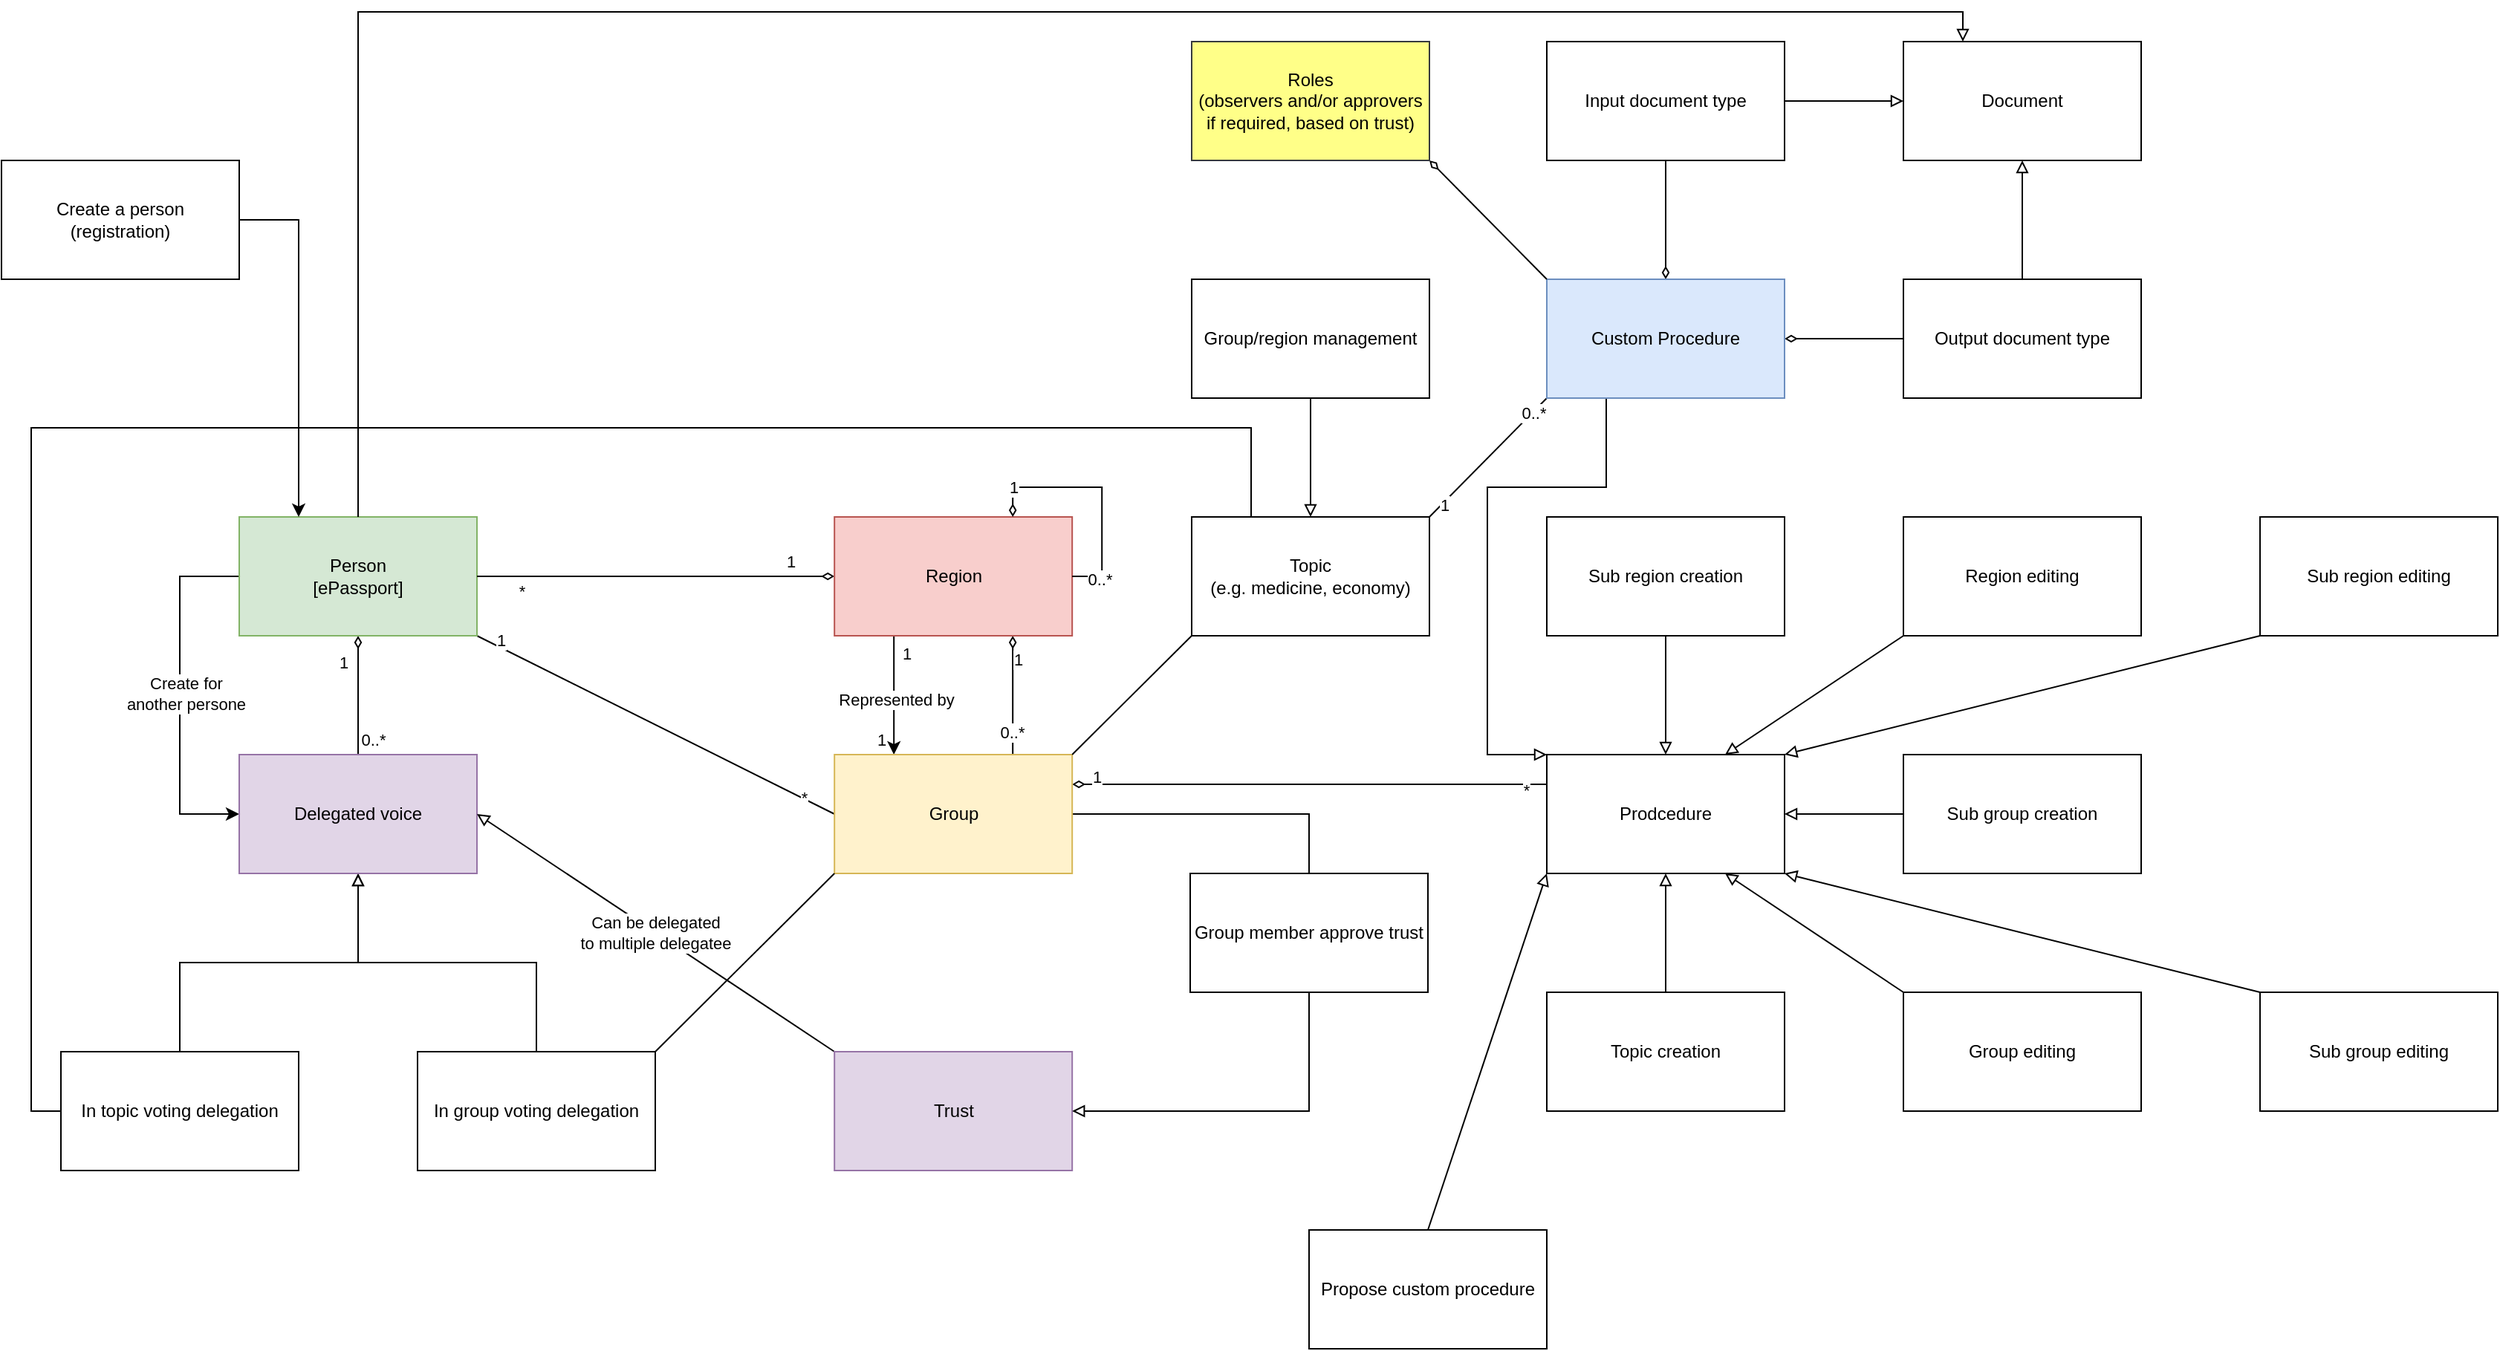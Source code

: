 <mxfile version="13.9.9" type="device" pages="5"><diagram id="BtkGT9Vx9BPCoedNz5Ai" name="Strona-1"><mxGraphModel dx="3270" dy="1426" grid="1" gridSize="10" guides="1" tooltips="1" connect="1" arrows="1" fold="1" page="1" pageScale="1" pageWidth="1169" pageHeight="827" math="0" shadow="0"><root><mxCell id="0"/><mxCell id="1" parent="0"/><mxCell id="Nh4c8UItn4OcbACD7r3X-33" value="" style="edgeStyle=orthogonalEdgeStyle;rounded=0;orthogonalLoop=1;jettySize=auto;html=1;startArrow=diamondThin;startFill=0;endArrow=none;endFill=0;exitX=0.5;exitY=1;exitDx=0;exitDy=0;entryX=0.5;entryY=0;entryDx=0;entryDy=0;" parent="1" source="Nh4c8UItn4OcbACD7r3X-28" target="Nh4c8UItn4OcbACD7r3X-29" edge="1"><mxGeometry relative="1" as="geometry"><Array as="points"><mxPoint x="-2040" y="-330"/><mxPoint x="-2040" y="-330"/></Array></mxGeometry></mxCell><mxCell id="Nh4c8UItn4OcbACD7r3X-37" value="1" style="edgeLabel;html=1;align=center;verticalAlign=middle;resizable=0;points=[];" parent="Nh4c8UItn4OcbACD7r3X-33" vertex="1" connectable="0"><mxGeometry x="0.25" y="-32" relative="1" as="geometry"><mxPoint x="22" y="-32" as="offset"/></mxGeometry></mxCell><mxCell id="Nh4c8UItn4OcbACD7r3X-38" value="0..*" style="edgeLabel;html=1;align=center;verticalAlign=middle;resizable=0;points=[];" parent="Nh4c8UItn4OcbACD7r3X-33" vertex="1" connectable="0"><mxGeometry x="0.525" y="2" relative="1" as="geometry"><mxPoint x="8" y="9" as="offset"/></mxGeometry></mxCell><mxCell id="Nh4c8UItn4OcbACD7r3X-35" style="edgeStyle=orthogonalEdgeStyle;rounded=0;orthogonalLoop=1;jettySize=auto;html=1;exitX=0;exitY=0.5;exitDx=0;exitDy=0;entryX=0;entryY=0.5;entryDx=0;entryDy=0;startArrow=none;startFill=0;" parent="1" source="Nh4c8UItn4OcbACD7r3X-28" target="Nh4c8UItn4OcbACD7r3X-29" edge="1"><mxGeometry relative="1" as="geometry"><Array as="points"><mxPoint x="-2160" y="-420"/><mxPoint x="-2160" y="-260"/></Array></mxGeometry></mxCell><mxCell id="Nh4c8UItn4OcbACD7r3X-39" value="Create for&lt;br&gt;another persone" style="edgeLabel;html=1;align=center;verticalAlign=middle;resizable=0;points=[];" parent="Nh4c8UItn4OcbACD7r3X-35" vertex="1" connectable="0"><mxGeometry x="-0.008" y="4" relative="1" as="geometry"><mxPoint as="offset"/></mxGeometry></mxCell><mxCell id="Nh4c8UItn4OcbACD7r3X-55" style="rounded=0;orthogonalLoop=1;jettySize=auto;html=1;exitX=1;exitY=1;exitDx=0;exitDy=0;entryX=0;entryY=0.5;entryDx=0;entryDy=0;startArrow=none;startFill=0;endArrow=none;endFill=0;" parent="1" source="Nh4c8UItn4OcbACD7r3X-28" target="Nh4c8UItn4OcbACD7r3X-42" edge="1"><mxGeometry relative="1" as="geometry"/></mxCell><mxCell id="Nh4c8UItn4OcbACD7r3X-56" value="1" style="edgeLabel;html=1;align=center;verticalAlign=middle;resizable=0;points=[];" parent="Nh4c8UItn4OcbACD7r3X-55" vertex="1" connectable="0"><mxGeometry x="-0.892" y="4" relative="1" as="geometry"><mxPoint x="1" as="offset"/></mxGeometry></mxCell><mxCell id="Nh4c8UItn4OcbACD7r3X-57" value="*" style="edgeLabel;html=1;align=center;verticalAlign=middle;resizable=0;points=[];" parent="Nh4c8UItn4OcbACD7r3X-55" vertex="1" connectable="0"><mxGeometry x="0.834" y="1" relative="1" as="geometry"><mxPoint x="-1" as="offset"/></mxGeometry></mxCell><mxCell id="Nh4c8UItn4OcbACD7r3X-28" value="Person&lt;br&gt;[ePassport]" style="rounded=0;whiteSpace=wrap;html=1;fillColor=#d5e8d4;strokeColor=#82b366;" parent="1" vertex="1"><mxGeometry x="-2120" y="-460" width="160" height="80" as="geometry"/></mxCell><mxCell id="Nh4c8UItn4OcbACD7r3X-47" style="edgeStyle=orthogonalEdgeStyle;rounded=0;orthogonalLoop=1;jettySize=auto;html=1;exitX=0.5;exitY=1;exitDx=0;exitDy=0;startArrow=block;startFill=0;endArrow=none;endFill=0;" parent="1" source="Nh4c8UItn4OcbACD7r3X-29" target="Nh4c8UItn4OcbACD7r3X-46" edge="1"><mxGeometry relative="1" as="geometry"/></mxCell><mxCell id="Nh4c8UItn4OcbACD7r3X-51" style="edgeStyle=orthogonalEdgeStyle;rounded=0;orthogonalLoop=1;jettySize=auto;html=1;exitX=0.5;exitY=1;exitDx=0;exitDy=0;entryX=0.5;entryY=0;entryDx=0;entryDy=0;startArrow=block;startFill=0;endArrow=none;endFill=0;" parent="1" source="Nh4c8UItn4OcbACD7r3X-29" target="Nh4c8UItn4OcbACD7r3X-50" edge="1"><mxGeometry relative="1" as="geometry"/></mxCell><mxCell id="Nh4c8UItn4OcbACD7r3X-29" value="Delegated voice" style="rounded=0;whiteSpace=wrap;html=1;fillColor=#e1d5e7;strokeColor=#9673a6;" parent="1" vertex="1"><mxGeometry x="-2120" y="-300" width="160" height="80" as="geometry"/></mxCell><mxCell id="Nh4c8UItn4OcbACD7r3X-34" style="edgeStyle=orthogonalEdgeStyle;rounded=0;orthogonalLoop=1;jettySize=auto;html=1;exitX=0;exitY=0.5;exitDx=0;exitDy=0;startArrow=diamondThin;startFill=0;endArrow=none;endFill=0;" parent="1" source="Nh4c8UItn4OcbACD7r3X-32" target="Nh4c8UItn4OcbACD7r3X-28" edge="1"><mxGeometry relative="1" as="geometry"/></mxCell><mxCell id="Nh4c8UItn4OcbACD7r3X-40" value="1" style="edgeLabel;html=1;align=center;verticalAlign=middle;resizable=0;points=[];" parent="Nh4c8UItn4OcbACD7r3X-34" vertex="1" connectable="0"><mxGeometry x="-0.75" y="-2" relative="1" as="geometry"><mxPoint y="-8" as="offset"/></mxGeometry></mxCell><mxCell id="Nh4c8UItn4OcbACD7r3X-41" value="*" style="edgeLabel;html=1;align=center;verticalAlign=middle;resizable=0;points=[];" parent="Nh4c8UItn4OcbACD7r3X-34" vertex="1" connectable="0"><mxGeometry x="0.75" y="-2" relative="1" as="geometry"><mxPoint y="12" as="offset"/></mxGeometry></mxCell><mxCell id="Nh4c8UItn4OcbACD7r3X-43" style="edgeStyle=orthogonalEdgeStyle;rounded=0;orthogonalLoop=1;jettySize=auto;html=1;exitX=0.25;exitY=1;exitDx=0;exitDy=0;entryX=0.25;entryY=0;entryDx=0;entryDy=0;startArrow=none;startFill=0;endArrow=classic;endFill=1;" parent="1" source="Nh4c8UItn4OcbACD7r3X-32" target="Nh4c8UItn4OcbACD7r3X-42" edge="1"><mxGeometry relative="1" as="geometry"><Array as="points"/></mxGeometry></mxCell><mxCell id="Nh4c8UItn4OcbACD7r3X-44" value="1" style="edgeLabel;html=1;align=center;verticalAlign=middle;resizable=0;points=[];" parent="Nh4c8UItn4OcbACD7r3X-43" vertex="1" connectable="0"><mxGeometry x="-0.7" relative="1" as="geometry"><mxPoint x="8" as="offset"/></mxGeometry></mxCell><mxCell id="Nh4c8UItn4OcbACD7r3X-45" value="1" style="edgeLabel;html=1;align=center;verticalAlign=middle;resizable=0;points=[];" parent="Nh4c8UItn4OcbACD7r3X-43" vertex="1" connectable="0"><mxGeometry x="0.75" y="-1" relative="1" as="geometry"><mxPoint x="-8" as="offset"/></mxGeometry></mxCell><mxCell id="Nh4c8UItn4OcbACD7r3X-65" value="Represented by" style="edgeLabel;html=1;align=center;verticalAlign=middle;resizable=0;points=[];" parent="Nh4c8UItn4OcbACD7r3X-43" vertex="1" connectable="0"><mxGeometry x="0.063" y="1" relative="1" as="geometry"><mxPoint as="offset"/></mxGeometry></mxCell><mxCell id="Nh4c8UItn4OcbACD7r3X-62" style="edgeStyle=orthogonalEdgeStyle;rounded=0;orthogonalLoop=1;jettySize=auto;html=1;exitX=0.75;exitY=1;exitDx=0;exitDy=0;entryX=0.75;entryY=0;entryDx=0;entryDy=0;startArrow=diamondThin;startFill=0;endArrow=none;endFill=0;" parent="1" source="Nh4c8UItn4OcbACD7r3X-32" target="Nh4c8UItn4OcbACD7r3X-42" edge="1"><mxGeometry relative="1" as="geometry"/></mxCell><mxCell id="Nh4c8UItn4OcbACD7r3X-63" value="1" style="edgeLabel;html=1;align=center;verticalAlign=middle;resizable=0;points=[];" parent="Nh4c8UItn4OcbACD7r3X-62" vertex="1" connectable="0"><mxGeometry x="-0.613" y="3" relative="1" as="geometry"><mxPoint as="offset"/></mxGeometry></mxCell><mxCell id="Nh4c8UItn4OcbACD7r3X-64" value="0..*" style="edgeLabel;html=1;align=center;verticalAlign=middle;resizable=0;points=[];" parent="Nh4c8UItn4OcbACD7r3X-62" vertex="1" connectable="0"><mxGeometry x="0.622" y="-1" relative="1" as="geometry"><mxPoint as="offset"/></mxGeometry></mxCell><mxCell id="Nh4c8UItn4OcbACD7r3X-32" value="Region" style="rounded=0;whiteSpace=wrap;html=1;fillColor=#f8cecc;strokeColor=#b85450;" parent="1" vertex="1"><mxGeometry x="-1719.41" y="-460" width="160" height="80" as="geometry"/></mxCell><mxCell id="Nh4c8UItn4OcbACD7r3X-70" style="edgeStyle=orthogonalEdgeStyle;rounded=0;orthogonalLoop=1;jettySize=auto;html=1;exitX=1;exitY=0.5;exitDx=0;exitDy=0;entryX=0.5;entryY=0;entryDx=0;entryDy=0;startArrow=none;startFill=0;endArrow=none;endFill=0;" parent="1" source="Nh4c8UItn4OcbACD7r3X-42" target="Nh4c8UItn4OcbACD7r3X-68" edge="1"><mxGeometry relative="1" as="geometry"/></mxCell><mxCell id="Nh4c8UItn4OcbACD7r3X-73" style="edgeStyle=orthogonalEdgeStyle;rounded=0;orthogonalLoop=1;jettySize=auto;html=1;exitX=1;exitY=0.25;exitDx=0;exitDy=0;entryX=0;entryY=0.25;entryDx=0;entryDy=0;startArrow=diamondThin;startFill=0;endArrow=none;endFill=0;" parent="1" source="Nh4c8UItn4OcbACD7r3X-42" target="Nh4c8UItn4OcbACD7r3X-71" edge="1"><mxGeometry relative="1" as="geometry"/></mxCell><mxCell id="Nh4c8UItn4OcbACD7r3X-74" value="1" style="edgeLabel;html=1;align=center;verticalAlign=middle;resizable=0;points=[];" parent="Nh4c8UItn4OcbACD7r3X-73" vertex="1" connectable="0"><mxGeometry x="-0.9" y="5" relative="1" as="geometry"><mxPoint as="offset"/></mxGeometry></mxCell><mxCell id="Nh4c8UItn4OcbACD7r3X-75" value="*" style="edgeLabel;html=1;align=center;verticalAlign=middle;resizable=0;points=[];" parent="Nh4c8UItn4OcbACD7r3X-73" vertex="1" connectable="0"><mxGeometry x="0.912" y="-4" relative="1" as="geometry"><mxPoint as="offset"/></mxGeometry></mxCell><mxCell id="Nh4c8UItn4OcbACD7r3X-42" value="Group" style="rounded=0;whiteSpace=wrap;html=1;fillColor=#fff2cc;strokeColor=#d6b656;" parent="1" vertex="1"><mxGeometry x="-1719.41" y="-300" width="160" height="80" as="geometry"/></mxCell><mxCell id="Nh4c8UItn4OcbACD7r3X-86" style="edgeStyle=orthogonalEdgeStyle;rounded=0;orthogonalLoop=1;jettySize=auto;html=1;exitX=0;exitY=0.5;exitDx=0;exitDy=0;entryX=0.25;entryY=0;entryDx=0;entryDy=0;startArrow=none;startFill=0;endArrow=none;endFill=0;" parent="1" source="Nh4c8UItn4OcbACD7r3X-46" target="Nh4c8UItn4OcbACD7r3X-82" edge="1"><mxGeometry relative="1" as="geometry"><Array as="points"><mxPoint x="-2260" y="-60"/><mxPoint x="-2260" y="-520"/><mxPoint x="-1439" y="-520"/></Array></mxGeometry></mxCell><mxCell id="Nh4c8UItn4OcbACD7r3X-46" value="In topic voting delegation" style="rounded=0;whiteSpace=wrap;html=1;" parent="1" vertex="1"><mxGeometry x="-2240" y="-100" width="160" height="80" as="geometry"/></mxCell><mxCell id="Nh4c8UItn4OcbACD7r3X-87" style="rounded=0;orthogonalLoop=1;jettySize=auto;html=1;exitX=1;exitY=0;exitDx=0;exitDy=0;entryX=0;entryY=1;entryDx=0;entryDy=0;startArrow=none;startFill=0;endArrow=none;endFill=0;" parent="1" source="Nh4c8UItn4OcbACD7r3X-50" target="Nh4c8UItn4OcbACD7r3X-42" edge="1"><mxGeometry relative="1" as="geometry"/></mxCell><mxCell id="Nh4c8UItn4OcbACD7r3X-50" value="In group voting delegation" style="rounded=0;whiteSpace=wrap;html=1;" parent="1" vertex="1"><mxGeometry x="-2000" y="-100" width="160" height="80" as="geometry"/></mxCell><mxCell id="Nh4c8UItn4OcbACD7r3X-58" style="edgeStyle=orthogonalEdgeStyle;rounded=0;orthogonalLoop=1;jettySize=auto;html=1;exitX=0.75;exitY=0;exitDx=0;exitDy=0;entryX=1;entryY=0.5;entryDx=0;entryDy=0;startArrow=diamondThin;startFill=0;endArrow=none;endFill=0;" parent="1" source="Nh4c8UItn4OcbACD7r3X-32" target="Nh4c8UItn4OcbACD7r3X-32" edge="1"><mxGeometry relative="1" as="geometry"/></mxCell><mxCell id="Nh4c8UItn4OcbACD7r3X-59" value="1" style="edgeLabel;html=1;align=center;verticalAlign=middle;resizable=0;points=[];" parent="Nh4c8UItn4OcbACD7r3X-58" vertex="1" connectable="0"><mxGeometry x="-0.752" relative="1" as="geometry"><mxPoint as="offset"/></mxGeometry></mxCell><mxCell id="Nh4c8UItn4OcbACD7r3X-60" value="0..*" style="edgeLabel;html=1;align=center;verticalAlign=middle;resizable=0;points=[];" parent="Nh4c8UItn4OcbACD7r3X-58" vertex="1" connectable="0"><mxGeometry x="0.776" y="2" relative="1" as="geometry"><mxPoint as="offset"/></mxGeometry></mxCell><mxCell id="Nh4c8UItn4OcbACD7r3X-67" value="Can be delegated&lt;br&gt;to multiple delegatee" style="rounded=0;orthogonalLoop=1;jettySize=auto;html=1;exitX=0;exitY=0;exitDx=0;exitDy=0;entryX=1;entryY=0.5;entryDx=0;entryDy=0;startArrow=none;startFill=0;endArrow=block;endFill=0;" parent="1" source="Nh4c8UItn4OcbACD7r3X-66" target="Nh4c8UItn4OcbACD7r3X-29" edge="1"><mxGeometry relative="1" as="geometry"/></mxCell><mxCell id="Nh4c8UItn4OcbACD7r3X-66" value="Trust" style="rounded=0;whiteSpace=wrap;html=1;fillColor=#e1d5e7;strokeColor=#9673a6;" parent="1" vertex="1"><mxGeometry x="-1719.41" y="-100" width="160" height="80" as="geometry"/></mxCell><mxCell id="Nh4c8UItn4OcbACD7r3X-69" style="edgeStyle=orthogonalEdgeStyle;rounded=0;orthogonalLoop=1;jettySize=auto;html=1;exitX=0.5;exitY=1;exitDx=0;exitDy=0;entryX=1;entryY=0.5;entryDx=0;entryDy=0;startArrow=none;startFill=0;endArrow=block;endFill=0;" parent="1" source="Nh4c8UItn4OcbACD7r3X-68" target="Nh4c8UItn4OcbACD7r3X-66" edge="1"><mxGeometry relative="1" as="geometry"/></mxCell><mxCell id="Nh4c8UItn4OcbACD7r3X-68" value="Group member approve trust" style="rounded=0;whiteSpace=wrap;html=1;" parent="1" vertex="1"><mxGeometry x="-1480" y="-220" width="160" height="80" as="geometry"/></mxCell><mxCell id="Nh4c8UItn4OcbACD7r3X-71" value="Prodcedure" style="rounded=0;whiteSpace=wrap;html=1;" parent="1" vertex="1"><mxGeometry x="-1240.0" y="-300" width="160" height="80" as="geometry"/></mxCell><mxCell id="Nh4c8UItn4OcbACD7r3X-77" style="edgeStyle=orthogonalEdgeStyle;rounded=0;orthogonalLoop=1;jettySize=auto;html=1;exitX=0.5;exitY=0;exitDx=0;exitDy=0;entryX=0.5;entryY=1;entryDx=0;entryDy=0;startArrow=none;startFill=0;endArrow=block;endFill=0;" parent="1" source="Nh4c8UItn4OcbACD7r3X-76" target="Nh4c8UItn4OcbACD7r3X-71" edge="1"><mxGeometry relative="1" as="geometry"/></mxCell><mxCell id="Nh4c8UItn4OcbACD7r3X-76" value="Topic creation" style="rounded=0;whiteSpace=wrap;html=1;" parent="1" vertex="1"><mxGeometry x="-1240.0" y="-140" width="160" height="80" as="geometry"/></mxCell><mxCell id="Nh4c8UItn4OcbACD7r3X-79" style="edgeStyle=orthogonalEdgeStyle;rounded=0;orthogonalLoop=1;jettySize=auto;html=1;exitX=0.5;exitY=1;exitDx=0;exitDy=0;startArrow=none;startFill=0;endArrow=block;endFill=0;" parent="1" source="Nh4c8UItn4OcbACD7r3X-78" target="Nh4c8UItn4OcbACD7r3X-71" edge="1"><mxGeometry relative="1" as="geometry"/></mxCell><mxCell id="Nh4c8UItn4OcbACD7r3X-78" value="Sub region creation" style="rounded=0;whiteSpace=wrap;html=1;" parent="1" vertex="1"><mxGeometry x="-1240.0" y="-460" width="160" height="80" as="geometry"/></mxCell><mxCell id="Nh4c8UItn4OcbACD7r3X-83" style="rounded=0;orthogonalLoop=1;jettySize=auto;html=1;exitX=0;exitY=1;exitDx=0;exitDy=0;entryX=1;entryY=0;entryDx=0;entryDy=0;startArrow=none;startFill=0;endArrow=none;endFill=0;" parent="1" source="Nh4c8UItn4OcbACD7r3X-82" target="Nh4c8UItn4OcbACD7r3X-42" edge="1"><mxGeometry relative="1" as="geometry"/></mxCell><mxCell id="Nh4c8UItn4OcbACD7r3X-82" value="Topic&lt;br&gt;(e.g. medicine, economy)" style="rounded=0;whiteSpace=wrap;html=1;" parent="1" vertex="1"><mxGeometry x="-1479.0" y="-460" width="160" height="80" as="geometry"/></mxCell><mxCell id="Nh4c8UItn4OcbACD7r3X-85" style="edgeStyle=none;rounded=0;orthogonalLoop=1;jettySize=auto;html=1;exitX=0.5;exitY=1;exitDx=0;exitDy=0;entryX=0.5;entryY=0;entryDx=0;entryDy=0;startArrow=none;startFill=0;endArrow=block;endFill=0;" parent="1" source="Nh4c8UItn4OcbACD7r3X-84" target="Nh4c8UItn4OcbACD7r3X-82" edge="1"><mxGeometry relative="1" as="geometry"/></mxCell><mxCell id="Nh4c8UItn4OcbACD7r3X-84" value="Group/region management" style="rounded=0;whiteSpace=wrap;html=1;" parent="1" vertex="1"><mxGeometry x="-1479.0" y="-620" width="160" height="80" as="geometry"/></mxCell><mxCell id="Nh4c8UItn4OcbACD7r3X-94" style="edgeStyle=none;rounded=0;orthogonalLoop=1;jettySize=auto;html=1;exitX=0;exitY=1;exitDx=0;exitDy=0;startArrow=none;startFill=0;endArrow=block;endFill=0;" parent="1" source="Nh4c8UItn4OcbACD7r3X-88" edge="1"><mxGeometry relative="1" as="geometry"><mxPoint x="-1080" y="-300" as="targetPoint"/></mxGeometry></mxCell><mxCell id="Nh4c8UItn4OcbACD7r3X-88" value="Sub region editing" style="rounded=0;whiteSpace=wrap;html=1;" parent="1" vertex="1"><mxGeometry x="-760.0" y="-460" width="160" height="80" as="geometry"/></mxCell><mxCell id="Nh4c8UItn4OcbACD7r3X-93" style="edgeStyle=none;rounded=0;orthogonalLoop=1;jettySize=auto;html=1;exitX=0;exitY=1;exitDx=0;exitDy=0;entryX=0.75;entryY=0;entryDx=0;entryDy=0;startArrow=none;startFill=0;endArrow=block;endFill=0;" parent="1" source="Nh4c8UItn4OcbACD7r3X-89" target="Nh4c8UItn4OcbACD7r3X-71" edge="1"><mxGeometry relative="1" as="geometry"/></mxCell><mxCell id="Nh4c8UItn4OcbACD7r3X-89" value="Region editing" style="rounded=0;whiteSpace=wrap;html=1;" parent="1" vertex="1"><mxGeometry x="-1000.0" y="-460" width="160" height="80" as="geometry"/></mxCell><mxCell id="Nh4c8UItn4OcbACD7r3X-95" style="edgeStyle=none;rounded=0;orthogonalLoop=1;jettySize=auto;html=1;exitX=0;exitY=0.5;exitDx=0;exitDy=0;startArrow=none;startFill=0;endArrow=block;endFill=0;" parent="1" source="Nh4c8UItn4OcbACD7r3X-90" target="Nh4c8UItn4OcbACD7r3X-71" edge="1"><mxGeometry relative="1" as="geometry"/></mxCell><mxCell id="Nh4c8UItn4OcbACD7r3X-90" value="Sub group creation" style="rounded=0;whiteSpace=wrap;html=1;" parent="1" vertex="1"><mxGeometry x="-1000.0" y="-300" width="160" height="80" as="geometry"/></mxCell><mxCell id="Nh4c8UItn4OcbACD7r3X-97" style="edgeStyle=none;rounded=0;orthogonalLoop=1;jettySize=auto;html=1;exitX=0;exitY=0;exitDx=0;exitDy=0;entryX=0.75;entryY=1;entryDx=0;entryDy=0;startArrow=none;startFill=0;endArrow=block;endFill=0;" parent="1" source="Nh4c8UItn4OcbACD7r3X-91" target="Nh4c8UItn4OcbACD7r3X-71" edge="1"><mxGeometry relative="1" as="geometry"/></mxCell><mxCell id="Nh4c8UItn4OcbACD7r3X-91" value="Group editing" style="rounded=0;whiteSpace=wrap;html=1;" parent="1" vertex="1"><mxGeometry x="-1000.0" y="-140" width="160" height="80" as="geometry"/></mxCell><mxCell id="Nh4c8UItn4OcbACD7r3X-96" style="edgeStyle=none;rounded=0;orthogonalLoop=1;jettySize=auto;html=1;exitX=0;exitY=0;exitDx=0;exitDy=0;entryX=1;entryY=1;entryDx=0;entryDy=0;startArrow=none;startFill=0;endArrow=block;endFill=0;" parent="1" source="Nh4c8UItn4OcbACD7r3X-92" target="Nh4c8UItn4OcbACD7r3X-71" edge="1"><mxGeometry relative="1" as="geometry"/></mxCell><mxCell id="Nh4c8UItn4OcbACD7r3X-92" value="Sub group editing" style="rounded=0;whiteSpace=wrap;html=1;" parent="1" vertex="1"><mxGeometry x="-760.0" y="-140" width="160" height="80" as="geometry"/></mxCell><mxCell id="Nh4c8UItn4OcbACD7r3X-99" style="edgeStyle=orthogonalEdgeStyle;rounded=0;orthogonalLoop=1;jettySize=auto;html=1;exitX=0.25;exitY=1;exitDx=0;exitDy=0;entryX=0;entryY=0;entryDx=0;entryDy=0;startArrow=none;startFill=0;endArrow=block;endFill=0;" parent="1" source="Nh4c8UItn4OcbACD7r3X-98" target="Nh4c8UItn4OcbACD7r3X-71" edge="1"><mxGeometry relative="1" as="geometry"><Array as="points"><mxPoint x="-1200" y="-480"/><mxPoint x="-1280" y="-480"/><mxPoint x="-1280" y="-300"/></Array></mxGeometry></mxCell><mxCell id="Nh4c8UItn4OcbACD7r3X-103" style="edgeStyle=none;rounded=0;orthogonalLoop=1;jettySize=auto;html=1;exitX=0;exitY=1;exitDx=0;exitDy=0;entryX=1;entryY=0;entryDx=0;entryDy=0;startArrow=none;startFill=0;endArrow=none;endFill=0;" parent="1" source="Nh4c8UItn4OcbACD7r3X-98" target="Nh4c8UItn4OcbACD7r3X-82" edge="1"><mxGeometry relative="1" as="geometry"/></mxCell><mxCell id="Nh4c8UItn4OcbACD7r3X-104" value="1" style="edgeLabel;html=1;align=center;verticalAlign=middle;resizable=0;points=[];" parent="Nh4c8UItn4OcbACD7r3X-103" vertex="1" connectable="0"><mxGeometry x="0.762" relative="1" as="geometry"><mxPoint y="1" as="offset"/></mxGeometry></mxCell><mxCell id="Nh4c8UItn4OcbACD7r3X-105" value="0..*" style="edgeLabel;html=1;align=center;verticalAlign=middle;resizable=0;points=[];" parent="Nh4c8UItn4OcbACD7r3X-103" vertex="1" connectable="0"><mxGeometry x="-0.762" relative="1" as="geometry"><mxPoint as="offset"/></mxGeometry></mxCell><mxCell id="Nh4c8UItn4OcbACD7r3X-108" style="edgeStyle=none;rounded=0;orthogonalLoop=1;jettySize=auto;html=1;exitX=0.5;exitY=0;exitDx=0;exitDy=0;startArrow=diamondThin;startFill=0;endArrow=none;endFill=0;" parent="1" source="Nh4c8UItn4OcbACD7r3X-98" target="Nh4c8UItn4OcbACD7r3X-106" edge="1"><mxGeometry relative="1" as="geometry"/></mxCell><mxCell id="Nh4c8UItn4OcbACD7r3X-110" style="edgeStyle=none;rounded=0;orthogonalLoop=1;jettySize=auto;html=1;exitX=1;exitY=0.5;exitDx=0;exitDy=0;entryX=0;entryY=0.5;entryDx=0;entryDy=0;startArrow=diamondThin;startFill=0;endArrow=none;endFill=0;" parent="1" source="Nh4c8UItn4OcbACD7r3X-98" target="Nh4c8UItn4OcbACD7r3X-107" edge="1"><mxGeometry relative="1" as="geometry"/></mxCell><mxCell id="Nh4c8UItn4OcbACD7r3X-98" value="Custom Procedure" style="rounded=0;whiteSpace=wrap;html=1;fillColor=#dae8fc;strokeColor=#6c8ebf;" parent="1" vertex="1"><mxGeometry x="-1240.0" y="-620" width="160" height="80" as="geometry"/></mxCell><mxCell id="Nh4c8UItn4OcbACD7r3X-102" style="rounded=0;orthogonalLoop=1;jettySize=auto;html=1;exitX=0.5;exitY=0;exitDx=0;exitDy=0;entryX=0;entryY=1;entryDx=0;entryDy=0;startArrow=none;startFill=0;endArrow=block;endFill=0;" parent="1" source="Nh4c8UItn4OcbACD7r3X-100" target="Nh4c8UItn4OcbACD7r3X-71" edge="1"><mxGeometry relative="1" as="geometry"/></mxCell><mxCell id="Nh4c8UItn4OcbACD7r3X-100" value="Propose custom procedure" style="rounded=0;whiteSpace=wrap;html=1;" parent="1" vertex="1"><mxGeometry x="-1400.0" y="20" width="160" height="80" as="geometry"/></mxCell><mxCell id="Nh4c8UItn4OcbACD7r3X-112" style="edgeStyle=none;rounded=0;orthogonalLoop=1;jettySize=auto;html=1;exitX=1;exitY=0.5;exitDx=0;exitDy=0;startArrow=none;startFill=0;endArrow=block;endFill=0;" parent="1" source="Nh4c8UItn4OcbACD7r3X-106" target="Nh4c8UItn4OcbACD7r3X-111" edge="1"><mxGeometry relative="1" as="geometry"/></mxCell><mxCell id="Nh4c8UItn4OcbACD7r3X-106" value="Input document type" style="rounded=0;whiteSpace=wrap;html=1;" parent="1" vertex="1"><mxGeometry x="-1240.0" y="-780" width="160" height="80" as="geometry"/></mxCell><mxCell id="Nh4c8UItn4OcbACD7r3X-113" style="edgeStyle=none;rounded=0;orthogonalLoop=1;jettySize=auto;html=1;exitX=0.5;exitY=0;exitDx=0;exitDy=0;entryX=0.5;entryY=1;entryDx=0;entryDy=0;startArrow=none;startFill=0;endArrow=block;endFill=0;" parent="1" source="Nh4c8UItn4OcbACD7r3X-107" target="Nh4c8UItn4OcbACD7r3X-111" edge="1"><mxGeometry relative="1" as="geometry"/></mxCell><mxCell id="Nh4c8UItn4OcbACD7r3X-107" value="Output document type" style="rounded=0;whiteSpace=wrap;html=1;" parent="1" vertex="1"><mxGeometry x="-1000.0" y="-620" width="160" height="80" as="geometry"/></mxCell><mxCell id="Nh4c8UItn4OcbACD7r3X-114" style="edgeStyle=orthogonalEdgeStyle;rounded=0;orthogonalLoop=1;jettySize=auto;html=1;exitX=0.25;exitY=0;exitDx=0;exitDy=0;startArrow=block;startFill=0;endArrow=none;endFill=0;" parent="1" source="Nh4c8UItn4OcbACD7r3X-111" target="Nh4c8UItn4OcbACD7r3X-28" edge="1"><mxGeometry relative="1" as="geometry"/></mxCell><mxCell id="Nh4c8UItn4OcbACD7r3X-111" value="Document" style="rounded=0;whiteSpace=wrap;html=1;" parent="1" vertex="1"><mxGeometry x="-1000.0" y="-780" width="160" height="80" as="geometry"/></mxCell><mxCell id="Nh4c8UItn4OcbACD7r3X-116" style="edgeStyle=orthogonalEdgeStyle;rounded=0;orthogonalLoop=1;jettySize=auto;html=1;exitX=1;exitY=0.5;exitDx=0;exitDy=0;entryX=0.25;entryY=0;entryDx=0;entryDy=0;startArrow=none;startFill=0;endArrow=classic;endFill=1;" parent="1" source="Nh4c8UItn4OcbACD7r3X-115" target="Nh4c8UItn4OcbACD7r3X-28" edge="1"><mxGeometry relative="1" as="geometry"/></mxCell><mxCell id="Nh4c8UItn4OcbACD7r3X-115" value="Create a person&lt;br&gt;(registration)" style="rounded=0;whiteSpace=wrap;html=1;" parent="1" vertex="1"><mxGeometry x="-2280" y="-700" width="160" height="80" as="geometry"/></mxCell><mxCell id="Nh4c8UItn4OcbACD7r3X-118" style="rounded=0;orthogonalLoop=1;jettySize=auto;html=1;exitX=1;exitY=1;exitDx=0;exitDy=0;entryX=0;entryY=0;entryDx=0;entryDy=0;startArrow=diamondThin;startFill=0;endArrow=none;endFill=0;" parent="1" source="Nh4c8UItn4OcbACD7r3X-117" target="Nh4c8UItn4OcbACD7r3X-98" edge="1"><mxGeometry relative="1" as="geometry"/></mxCell><mxCell id="Nh4c8UItn4OcbACD7r3X-117" value="Roles&lt;br&gt;(observers and/or approvers if required, based on trust)" style="rounded=0;whiteSpace=wrap;html=1;fillColor=#ffff88;strokeColor=#36393d;" parent="1" vertex="1"><mxGeometry x="-1479.0" y="-780" width="160" height="80" as="geometry"/></mxCell></root></mxGraphModel></diagram><diagram id="OWG3pwdiDQ101mo054GN" name="Strona-2"><mxGraphModel dx="932" dy="599" grid="1" gridSize="10" guides="1" tooltips="1" connect="1" arrows="1" fold="1" page="1" pageScale="1" pageWidth="1169" pageHeight="827" math="0" shadow="0"><root><mxCell id="GXIUfRl-vXDvccAcV1pn-0"/><mxCell id="GXIUfRl-vXDvccAcV1pn-1" parent="GXIUfRl-vXDvccAcV1pn-0"/><mxCell id="80GW4s0S7GrldJUD4f5d-25" style="edgeStyle=orthogonalEdgeStyle;rounded=0;orthogonalLoop=1;jettySize=auto;html=1;exitX=1;exitY=0.5;exitDx=0;exitDy=0;startArrow=diamondThin;startFill=0;" parent="GXIUfRl-vXDvccAcV1pn-1" source="80GW4s0S7GrldJUD4f5d-0" target="80GW4s0S7GrldJUD4f5d-3" edge="1"><mxGeometry relative="1" as="geometry"/></mxCell><mxCell id="80GW4s0S7GrldJUD4f5d-26" style="edgeStyle=orthogonalEdgeStyle;rounded=0;orthogonalLoop=1;jettySize=auto;html=1;exitX=0.5;exitY=1;exitDx=0;exitDy=0;entryX=0;entryY=0.5;entryDx=0;entryDy=0;startArrow=diamondThin;startFill=1;" parent="GXIUfRl-vXDvccAcV1pn-1" source="80GW4s0S7GrldJUD4f5d-34" target="80GW4s0S7GrldJUD4f5d-1" edge="1"><mxGeometry relative="1" as="geometry"/></mxCell><mxCell id="80GW4s0S7GrldJUD4f5d-0" value="Root Region&lt;br&gt;(Country)" style="rounded=0;whiteSpace=wrap;html=1;" parent="GXIUfRl-vXDvccAcV1pn-1" vertex="1"><mxGeometry x="80" y="80" width="120" height="60" as="geometry"/></mxCell><mxCell id="80GW4s0S7GrldJUD4f5d-24" style="edgeStyle=orthogonalEdgeStyle;rounded=0;orthogonalLoop=1;jettySize=auto;html=1;exitX=1;exitY=0.5;exitDx=0;exitDy=0;startArrow=diamondThin;startFill=0;" parent="GXIUfRl-vXDvccAcV1pn-1" source="80GW4s0S7GrldJUD4f5d-1" target="80GW4s0S7GrldJUD4f5d-4" edge="1"><mxGeometry relative="1" as="geometry"/></mxCell><mxCell id="80GW4s0S7GrldJUD4f5d-27" style="edgeStyle=orthogonalEdgeStyle;rounded=0;orthogonalLoop=1;jettySize=auto;html=1;exitX=0.5;exitY=1;exitDx=0;exitDy=0;entryX=0;entryY=0.25;entryDx=0;entryDy=0;startArrow=diamondThin;startFill=1;" parent="GXIUfRl-vXDvccAcV1pn-1" source="80GW4s0S7GrldJUD4f5d-31" target="80GW4s0S7GrldJUD4f5d-2" edge="1"><mxGeometry relative="1" as="geometry"/></mxCell><mxCell id="80GW4s0S7GrldJUD4f5d-1" value="N Level Region&lt;br&gt;(City)" style="rounded=0;whiteSpace=wrap;html=1;" parent="GXIUfRl-vXDvccAcV1pn-1" vertex="1"><mxGeometry x="200" y="320" width="120" height="60" as="geometry"/></mxCell><mxCell id="80GW4s0S7GrldJUD4f5d-18" style="edgeStyle=orthogonalEdgeStyle;rounded=0;orthogonalLoop=1;jettySize=auto;html=1;exitX=0;exitY=0.75;exitDx=0;exitDy=0;startArrow=diamondThin;startFill=0;entryX=1;entryY=0.75;entryDx=0;entryDy=0;" parent="GXIUfRl-vXDvccAcV1pn-1" source="80GW4s0S7GrldJUD4f5d-2" target="80GW4s0S7GrldJUD4f5d-16" edge="1"><mxGeometry relative="1" as="geometry"/></mxCell><mxCell id="80GW4s0S7GrldJUD4f5d-23" style="edgeStyle=orthogonalEdgeStyle;rounded=0;orthogonalLoop=1;jettySize=auto;html=1;exitX=1;exitY=0.5;exitDx=0;exitDy=0;entryX=0;entryY=0.5;entryDx=0;entryDy=0;startArrow=diamondThin;startFill=0;" parent="GXIUfRl-vXDvccAcV1pn-1" source="80GW4s0S7GrldJUD4f5d-2" target="80GW4s0S7GrldJUD4f5d-5" edge="1"><mxGeometry relative="1" as="geometry"/></mxCell><mxCell id="80GW4s0S7GrldJUD4f5d-2" value="Terminal Level Region&lt;br&gt;(Courtyard)" style="rounded=0;whiteSpace=wrap;html=1;" parent="GXIUfRl-vXDvccAcV1pn-1" vertex="1"><mxGeometry x="320" y="560" width="120" height="60" as="geometry"/></mxCell><mxCell id="80GW4s0S7GrldJUD4f5d-30" style="edgeStyle=orthogonalEdgeStyle;rounded=0;orthogonalLoop=1;jettySize=auto;html=1;exitX=1;exitY=0.5;exitDx=0;exitDy=0;entryX=0.5;entryY=0;entryDx=0;entryDy=0;startArrow=none;startFill=0;endArrow=block;endFill=0;" parent="GXIUfRl-vXDvccAcV1pn-1" source="80GW4s0S7GrldJUD4f5d-3" target="80GW4s0S7GrldJUD4f5d-22" edge="1"><mxGeometry relative="1" as="geometry"/></mxCell><mxCell id="80GW4s0S7GrldJUD4f5d-3" value="Root Level Topic&lt;br&gt;(Economy)" style="rounded=0;whiteSpace=wrap;html=1;" parent="GXIUfRl-vXDvccAcV1pn-1" vertex="1"><mxGeometry x="320" y="80" width="120" height="60" as="geometry"/></mxCell><mxCell id="80GW4s0S7GrldJUD4f5d-29" style="edgeStyle=orthogonalEdgeStyle;rounded=0;orthogonalLoop=1;jettySize=auto;html=1;exitX=1;exitY=0.5;exitDx=0;exitDy=0;startArrow=none;startFill=0;endArrow=block;endFill=0;" parent="GXIUfRl-vXDvccAcV1pn-1" source="80GW4s0S7GrldJUD4f5d-4" target="80GW4s0S7GrldJUD4f5d-22" edge="1"><mxGeometry relative="1" as="geometry"/></mxCell><mxCell id="80GW4s0S7GrldJUD4f5d-4" value="N Level Topic&lt;br&gt;(Regional Infrastructure Projects)" style="rounded=0;whiteSpace=wrap;html=1;" parent="GXIUfRl-vXDvccAcV1pn-1" vertex="1"><mxGeometry x="440" y="320" width="120" height="60" as="geometry"/></mxCell><mxCell id="80GW4s0S7GrldJUD4f5d-28" style="edgeStyle=orthogonalEdgeStyle;rounded=0;orthogonalLoop=1;jettySize=auto;html=1;exitX=1;exitY=0.5;exitDx=0;exitDy=0;startArrow=none;startFill=0;endArrow=block;endFill=0;" parent="GXIUfRl-vXDvccAcV1pn-1" source="80GW4s0S7GrldJUD4f5d-5" target="80GW4s0S7GrldJUD4f5d-22" edge="1"><mxGeometry relative="1" as="geometry"/></mxCell><mxCell id="80GW4s0S7GrldJUD4f5d-5" value="Terminal Level Topic&lt;br&gt;(Courtyard Infrastructure)" style="rounded=0;whiteSpace=wrap;html=1;" parent="GXIUfRl-vXDvccAcV1pn-1" vertex="1"><mxGeometry x="560" y="560" width="120" height="60" as="geometry"/></mxCell><mxCell id="80GW4s0S7GrldJUD4f5d-42" style="edgeStyle=orthogonalEdgeStyle;rounded=0;orthogonalLoop=1;jettySize=auto;html=1;exitX=0.5;exitY=1;exitDx=0;exitDy=0;startArrow=none;startFill=0;endArrow=classic;endFill=1;" parent="GXIUfRl-vXDvccAcV1pn-1" source="80GW4s0S7GrldJUD4f5d-6" target="80GW4s0S7GrldJUD4f5d-40" edge="1"><mxGeometry relative="1" as="geometry"/></mxCell><mxCell id="80GW4s0S7GrldJUD4f5d-6" value="Initiative" style="rounded=0;whiteSpace=wrap;html=1;" parent="GXIUfRl-vXDvccAcV1pn-1" vertex="1"><mxGeometry x="960" y="560" width="120" height="60" as="geometry"/></mxCell><mxCell id="80GW4s0S7GrldJUD4f5d-7" value="Society memeber" style="shape=umlActor;verticalLabelPosition=bottom;verticalAlign=top;html=1;outlineConnect=0;" parent="GXIUfRl-vXDvccAcV1pn-1" vertex="1"><mxGeometry x="100" y="700" width="30" height="60" as="geometry"/></mxCell><mxCell id="80GW4s0S7GrldJUD4f5d-8" value="" style="shape=flexArrow;endArrow=classic;html=1;" parent="GXIUfRl-vXDvccAcV1pn-1" edge="1"><mxGeometry width="50" height="50" relative="1" as="geometry"><mxPoint x="150" y="730" as="sourcePoint"/><mxPoint x="310" y="640" as="targetPoint"/></mxGeometry></mxCell><mxCell id="80GW4s0S7GrldJUD4f5d-9" value="Registered on the terminal&lt;br&gt;level by local trusted people" style="edgeLabel;html=1;align=center;verticalAlign=middle;resizable=0;points=[];" parent="80GW4s0S7GrldJUD4f5d-8" vertex="1" connectable="0"><mxGeometry x="-0.165" y="2" relative="1" as="geometry"><mxPoint as="offset"/></mxGeometry></mxCell><mxCell id="80GW4s0S7GrldJUD4f5d-12" value="Other society member&amp;nbsp;" style="shape=umlActor;verticalLabelPosition=bottom;verticalAlign=top;html=1;outlineConnect=0;" parent="GXIUfRl-vXDvccAcV1pn-1" vertex="1"><mxGeometry x="530" y="700" width="30" height="60" as="geometry"/></mxCell><mxCell id="80GW4s0S7GrldJUD4f5d-15" value="" style="shape=flexArrow;endArrow=classic;html=1;" parent="GXIUfRl-vXDvccAcV1pn-1" edge="1"><mxGeometry width="50" height="50" relative="1" as="geometry"><mxPoint x="260" y="740" as="sourcePoint"/><mxPoint x="470" y="740" as="targetPoint"/></mxGeometry></mxCell><mxCell id="80GW4s0S7GrldJUD4f5d-17" value="Can trust to perform procedures&lt;br&gt;within initiatives" style="edgeLabel;html=1;align=center;verticalAlign=middle;resizable=0;points=[];" parent="80GW4s0S7GrldJUD4f5d-15" vertex="1" connectable="0"><mxGeometry x="-0.238" y="1" relative="1" as="geometry"><mxPoint x="10" y="-19" as="offset"/></mxGeometry></mxCell><mxCell id="80GW4s0S7GrldJUD4f5d-21" value="Can delegate his or her voice&lt;br&gt;to make decisions about initiatives&lt;br&gt;within topics" style="edgeLabel;html=1;align=center;verticalAlign=middle;resizable=0;points=[];" parent="80GW4s0S7GrldJUD4f5d-15" vertex="1" connectable="0"><mxGeometry x="-0.114" y="-6" relative="1" as="geometry"><mxPoint y="20" as="offset"/></mxGeometry></mxCell><mxCell id="80GW4s0S7GrldJUD4f5d-16" value="Procedure&lt;br&gt;(Register new members)" style="rounded=0;whiteSpace=wrap;html=1;" parent="GXIUfRl-vXDvccAcV1pn-1" vertex="1"><mxGeometry x="55" y="560" width="120" height="60" as="geometry"/></mxCell><mxCell id="80GW4s0S7GrldJUD4f5d-19" value="" style="shape=flexArrow;endArrow=classic;html=1;" parent="GXIUfRl-vXDvccAcV1pn-1" edge="1"><mxGeometry width="50" height="50" relative="1" as="geometry"><mxPoint x="120" y="630" as="sourcePoint"/><mxPoint x="120" y="680" as="targetPoint"/></mxGeometry></mxCell><mxCell id="80GW4s0S7GrldJUD4f5d-20" value="Add new members" style="edgeLabel;html=1;align=center;verticalAlign=middle;resizable=0;points=[];" parent="80GW4s0S7GrldJUD4f5d-19" vertex="1" connectable="0"><mxGeometry x="-0.44" y="3" relative="1" as="geometry"><mxPoint x="-53" y="6" as="offset"/></mxGeometry></mxCell><mxCell id="80GW4s0S7GrldJUD4f5d-41" style="edgeStyle=orthogonalEdgeStyle;rounded=0;orthogonalLoop=1;jettySize=auto;html=1;exitX=1;exitY=0.5;exitDx=0;exitDy=0;startArrow=none;startFill=0;endArrow=classic;endFill=1;" parent="GXIUfRl-vXDvccAcV1pn-1" source="80GW4s0S7GrldJUD4f5d-22" target="80GW4s0S7GrldJUD4f5d-6" edge="1"><mxGeometry relative="1" as="geometry"/></mxCell><mxCell id="80GW4s0S7GrldJUD4f5d-22" value="Topic" style="rounded=0;whiteSpace=wrap;html=1;" parent="GXIUfRl-vXDvccAcV1pn-1" vertex="1"><mxGeometry x="760" y="560" width="120" height="60" as="geometry"/></mxCell><mxCell id="80GW4s0S7GrldJUD4f5d-31" value="..." style="text;html=1;strokeColor=none;fillColor=none;align=center;verticalAlign=middle;whiteSpace=wrap;rounded=0;" parent="GXIUfRl-vXDvccAcV1pn-1" vertex="1"><mxGeometry x="240" y="460" width="40" height="20" as="geometry"/></mxCell><mxCell id="80GW4s0S7GrldJUD4f5d-33" style="edgeStyle=orthogonalEdgeStyle;rounded=0;orthogonalLoop=1;jettySize=auto;html=1;exitX=0.5;exitY=1;exitDx=0;exitDy=0;entryX=0.5;entryY=0;entryDx=0;entryDy=0;startArrow=diamondThin;startFill=1;" parent="GXIUfRl-vXDvccAcV1pn-1" source="80GW4s0S7GrldJUD4f5d-1" target="80GW4s0S7GrldJUD4f5d-31" edge="1"><mxGeometry relative="1" as="geometry"><mxPoint x="260" y="380" as="sourcePoint"/><mxPoint x="320" y="575" as="targetPoint"/></mxGeometry></mxCell><mxCell id="80GW4s0S7GrldJUD4f5d-34" value="..." style="text;html=1;strokeColor=none;fillColor=none;align=center;verticalAlign=middle;whiteSpace=wrap;rounded=0;" parent="GXIUfRl-vXDvccAcV1pn-1" vertex="1"><mxGeometry x="120" y="220" width="40" height="20" as="geometry"/></mxCell><mxCell id="80GW4s0S7GrldJUD4f5d-35" style="edgeStyle=orthogonalEdgeStyle;rounded=0;orthogonalLoop=1;jettySize=auto;html=1;exitX=0.5;exitY=1;exitDx=0;exitDy=0;startArrow=diamondThin;startFill=1;" parent="GXIUfRl-vXDvccAcV1pn-1" source="80GW4s0S7GrldJUD4f5d-0" target="80GW4s0S7GrldJUD4f5d-34" edge="1"><mxGeometry relative="1" as="geometry"><mxPoint x="140" y="140" as="sourcePoint"/><mxPoint x="200" y="350" as="targetPoint"/></mxGeometry></mxCell><mxCell id="80GW4s0S7GrldJUD4f5d-36" value="" style="shape=flexArrow;endArrow=classic;html=1;" parent="GXIUfRl-vXDvccAcV1pn-1" edge="1"><mxGeometry width="50" height="50" relative="1" as="geometry"><mxPoint x="190" y="550" as="sourcePoint"/><mxPoint x="40" y="180" as="targetPoint"/></mxGeometry></mxCell><mxCell id="80GW4s0S7GrldJUD4f5d-37" value="Member of a terminal&lt;br&gt;region belong to all&lt;br&gt;parent regions and can&lt;br&gt;vote and delegate on all levels" style="edgeLabel;html=1;align=center;verticalAlign=middle;resizable=0;points=[];" parent="80GW4s0S7GrldJUD4f5d-36" vertex="1" connectable="0"><mxGeometry x="-0.47" y="8" relative="1" as="geometry"><mxPoint as="offset"/></mxGeometry></mxCell><mxCell id="80GW4s0S7GrldJUD4f5d-38" value="" style="shape=flexArrow;endArrow=classic;html=1;" parent="GXIUfRl-vXDvccAcV1pn-1" edge="1"><mxGeometry width="50" height="50" relative="1" as="geometry"><mxPoint x="270" y="130" as="sourcePoint"/><mxPoint x="490" y="520" as="targetPoint"/></mxGeometry></mxCell><mxCell id="80GW4s0S7GrldJUD4f5d-39" value="Topics of higher regions are applied&lt;br&gt;to all low level regions&lt;br&gt;automatically" style="edgeLabel;html=1;align=center;verticalAlign=middle;resizable=0;points=[];" parent="80GW4s0S7GrldJUD4f5d-38" vertex="1" connectable="0"><mxGeometry x="-0.47" y="8" relative="1" as="geometry"><mxPoint as="offset"/></mxGeometry></mxCell><mxCell id="80GW4s0S7GrldJUD4f5d-48" style="edgeStyle=orthogonalEdgeStyle;rounded=0;orthogonalLoop=1;jettySize=auto;html=1;exitX=0;exitY=0.5;exitDx=0;exitDy=0;startArrow=none;startFill=0;endArrow=classic;endFill=1;" parent="GXIUfRl-vXDvccAcV1pn-1" source="80GW4s0S7GrldJUD4f5d-40" target="80GW4s0S7GrldJUD4f5d-47" edge="1"><mxGeometry relative="1" as="geometry"/></mxCell><mxCell id="80GW4s0S7GrldJUD4f5d-40" value="Procedure" style="rounded=0;whiteSpace=wrap;html=1;" parent="GXIUfRl-vXDvccAcV1pn-1" vertex="1"><mxGeometry x="960" y="720" width="120" height="60" as="geometry"/></mxCell><mxCell id="80GW4s0S7GrldJUD4f5d-43" value="Topic allows to start related inititives" style="text;html=1;strokeColor=none;fillColor=none;align=center;verticalAlign=middle;whiteSpace=wrap;rounded=0;" parent="GXIUfRl-vXDvccAcV1pn-1" vertex="1"><mxGeometry x="840" y="520" width="180" height="20" as="geometry"/></mxCell><mxCell id="80GW4s0S7GrldJUD4f5d-44" value="" style="shape=flexArrow;endArrow=classic;html=1;" parent="GXIUfRl-vXDvccAcV1pn-1" edge="1"><mxGeometry width="50" height="50" relative="1" as="geometry"><mxPoint x="580" y="730" as="sourcePoint"/><mxPoint x="750" y="630" as="targetPoint"/></mxGeometry></mxCell><mxCell id="80GW4s0S7GrldJUD4f5d-45" value="Can vote for different initiatives instead of people who&lt;br&gt;delegated him or her their voices&lt;br&gt;(One can choose different delegatees for different topics)" style="edgeLabel;html=1;align=center;verticalAlign=middle;resizable=0;points=[];" parent="80GW4s0S7GrldJUD4f5d-44" vertex="1" connectable="0"><mxGeometry x="-0.146" y="-1" relative="1" as="geometry"><mxPoint x="27.09" y="-18.27" as="offset"/></mxGeometry></mxCell><mxCell id="80GW4s0S7GrldJUD4f5d-46" value="Initiatives can produce procedures" style="text;html=1;strokeColor=none;fillColor=none;align=center;verticalAlign=middle;whiteSpace=wrap;rounded=0;" parent="GXIUfRl-vXDvccAcV1pn-1" vertex="1"><mxGeometry x="890" y="650" width="180" height="20" as="geometry"/></mxCell><mxCell id="80GW4s0S7GrldJUD4f5d-47" value="Documents" style="rounded=0;whiteSpace=wrap;html=1;" parent="GXIUfRl-vXDvccAcV1pn-1" vertex="1"><mxGeometry x="760" y="720" width="120" height="60" as="geometry"/></mxCell><mxCell id="80GW4s0S7GrldJUD4f5d-49" value="Procedures produce and consume documents" style="text;html=1;strokeColor=none;fillColor=none;align=center;verticalAlign=middle;whiteSpace=wrap;rounded=0;" parent="GXIUfRl-vXDvccAcV1pn-1" vertex="1"><mxGeometry x="830" y="800" width="180" height="20" as="geometry"/></mxCell></root></mxGraphModel></diagram><diagram id="wzI7ADs6JapUTNDXntQr" name="Strona-3"><mxGraphModel dx="932" dy="599" grid="1" gridSize="10" guides="1" tooltips="1" connect="1" arrows="1" fold="1" page="1" pageScale="1" pageWidth="1169" pageHeight="827" math="0" shadow="0"><root><mxCell id="rqTMMyhnUbg7PK3XYOHk-0"/><mxCell id="rqTMMyhnUbg7PK3XYOHk-1" parent="rqTMMyhnUbg7PK3XYOHk-0"/><mxCell id="rqTMMyhnUbg7PK3XYOHk-14" style="edgeStyle=orthogonalEdgeStyle;rounded=0;orthogonalLoop=1;jettySize=auto;html=1;exitX=0;exitY=0.5;exitDx=0;exitDy=0;entryX=0.5;entryY=0;entryDx=0;entryDy=0;entryPerimeter=0;startArrow=none;startFill=0;endArrow=classic;endFill=1;" parent="rqTMMyhnUbg7PK3XYOHk-1" source="rqTMMyhnUbg7PK3XYOHk-2" target="rqTMMyhnUbg7PK3XYOHk-13" edge="1"><mxGeometry relative="1" as="geometry"/></mxCell><mxCell id="rqTMMyhnUbg7PK3XYOHk-15" value="Should be approved&lt;br&gt;by certain percent of the&amp;nbsp;&lt;br&gt;region members" style="edgeLabel;html=1;align=center;verticalAlign=middle;resizable=0;points=[];" parent="rqTMMyhnUbg7PK3XYOHk-14" vertex="1" connectable="0"><mxGeometry x="-0.018" y="6" relative="1" as="geometry"><mxPoint x="-10" y="4" as="offset"/></mxGeometry></mxCell><mxCell id="rqTMMyhnUbg7PK3XYOHk-35" style="edgeStyle=none;rounded=0;orthogonalLoop=1;jettySize=auto;html=1;exitX=0.5;exitY=0;exitDx=0;exitDy=0;entryX=0.5;entryY=1;entryDx=0;entryDy=0;startArrow=none;startFill=0;endArrow=classic;endFill=1;" parent="rqTMMyhnUbg7PK3XYOHk-1" source="rqTMMyhnUbg7PK3XYOHk-2" target="rqTMMyhnUbg7PK3XYOHk-34" edge="1"><mxGeometry relative="1" as="geometry"/></mxCell><mxCell id="rqTMMyhnUbg7PK3XYOHk-2" value="Procedure:&lt;br&gt;New member registration&lt;br&gt;(Predefined locked" style="rounded=0;whiteSpace=wrap;html=1;" parent="rqTMMyhnUbg7PK3XYOHk-1" vertex="1"><mxGeometry x="397.5" y="280" width="120" height="60" as="geometry"/></mxCell><mxCell id="rqTMMyhnUbg7PK3XYOHk-18" style="edgeStyle=orthogonalEdgeStyle;rounded=0;orthogonalLoop=1;jettySize=auto;html=1;startArrow=diamondThin;startFill=1;endArrow=classic;endFill=1;" parent="rqTMMyhnUbg7PK3XYOHk-1" source="rqTMMyhnUbg7PK3XYOHk-3" target="rqTMMyhnUbg7PK3XYOHk-12" edge="1"><mxGeometry relative="1" as="geometry"/></mxCell><mxCell id="rqTMMyhnUbg7PK3XYOHk-21" style="edgeStyle=orthogonalEdgeStyle;rounded=0;orthogonalLoop=1;jettySize=auto;html=1;startArrow=diamondThin;startFill=1;endArrow=classic;endFill=1;" parent="rqTMMyhnUbg7PK3XYOHk-1" source="rqTMMyhnUbg7PK3XYOHk-3" target="rqTMMyhnUbg7PK3XYOHk-20" edge="1"><mxGeometry relative="1" as="geometry"/></mxCell><mxCell id="rqTMMyhnUbg7PK3XYOHk-3" value="Terminal region" style="rounded=0;whiteSpace=wrap;html=1;" parent="rqTMMyhnUbg7PK3XYOHk-1" vertex="1"><mxGeometry x="717.5" y="810" width="120" height="60" as="geometry"/></mxCell><mxCell id="rqTMMyhnUbg7PK3XYOHk-12" value="Region member" style="shape=umlActor;verticalLabelPosition=bottom;verticalAlign=top;html=1;outlineConnect=0;" parent="rqTMMyhnUbg7PK3XYOHk-1" vertex="1"><mxGeometry x="537.5" y="810" width="30" height="60" as="geometry"/></mxCell><mxCell id="rqTMMyhnUbg7PK3XYOHk-13" value="New member" style="shape=umlActor;verticalLabelPosition=bottom;verticalAlign=top;html=1;outlineConnect=0;" parent="rqTMMyhnUbg7PK3XYOHk-1" vertex="1"><mxGeometry x="127.5" y="450" width="30" height="60" as="geometry"/></mxCell><mxCell id="rqTMMyhnUbg7PK3XYOHk-16" value="" style="shape=flexArrow;endArrow=classic;html=1;" parent="rqTMMyhnUbg7PK3XYOHk-1" edge="1"><mxGeometry width="50" height="50" relative="1" as="geometry"><mxPoint x="497.5" y="840" as="sourcePoint"/><mxPoint x="217.5" y="839.5" as="targetPoint"/></mxGeometry></mxCell><mxCell id="rqTMMyhnUbg7PK3XYOHk-17" value="Can choose some&lt;br&gt;trusted people (more than one)&lt;br&gt;who can perform new member&lt;br&gt;approve" style="edgeLabel;html=1;align=center;verticalAlign=middle;resizable=0;points=[];" parent="rqTMMyhnUbg7PK3XYOHk-16" vertex="1" connectable="0"><mxGeometry x="-0.329" y="7" relative="1" as="geometry"><mxPoint x="-45.99" y="36.17" as="offset"/></mxGeometry></mxCell><mxCell id="rqTMMyhnUbg7PK3XYOHk-19" value="People with enough &quot;Trust&quot; points&lt;br&gt;in member registration procedure&lt;br&gt;can approve a new member" style="shape=flexArrow;endArrow=classic;html=1;" parent="rqTMMyhnUbg7PK3XYOHk-1" edge="1"><mxGeometry x="-0.238" y="-80" width="50" height="50" relative="1" as="geometry"><mxPoint x="137.5" y="770" as="sourcePoint"/><mxPoint x="137.5" y="560" as="targetPoint"/><mxPoint as="offset"/></mxGeometry></mxCell><mxCell id="rqTMMyhnUbg7PK3XYOHk-22" style="edgeStyle=orthogonalEdgeStyle;rounded=0;orthogonalLoop=1;jettySize=auto;html=1;exitX=0.5;exitY=0;exitDx=0;exitDy=0;entryX=0.5;entryY=1;entryDx=0;entryDy=0;startArrow=diamondThin;startFill=1;endArrow=classic;endFill=1;" parent="rqTMMyhnUbg7PK3XYOHk-1" source="rqTMMyhnUbg7PK3XYOHk-20" target="rqTMMyhnUbg7PK3XYOHk-24" edge="1"><mxGeometry relative="1" as="geometry"/></mxCell><mxCell id="rqTMMyhnUbg7PK3XYOHk-20" value="Region management topic&lt;br&gt;(Predefined locked topic)" style="rounded=0;whiteSpace=wrap;html=1;" parent="rqTMMyhnUbg7PK3XYOHk-1" vertex="1"><mxGeometry x="717.5" y="510" width="120" height="60" as="geometry"/></mxCell><mxCell id="rqTMMyhnUbg7PK3XYOHk-25" style="edgeStyle=orthogonalEdgeStyle;rounded=0;orthogonalLoop=1;jettySize=auto;html=1;exitX=0;exitY=0.5;exitDx=0;exitDy=0;startArrow=diamondThin;startFill=1;endArrow=classic;endFill=1;" parent="rqTMMyhnUbg7PK3XYOHk-1" source="rqTMMyhnUbg7PK3XYOHk-24" target="rqTMMyhnUbg7PK3XYOHk-2" edge="1"><mxGeometry relative="1" as="geometry"/></mxCell><mxCell id="rqTMMyhnUbg7PK3XYOHk-24" value="Standard region&lt;br&gt;procedures&lt;br&gt;(Predefined locked initiative)" style="rounded=0;whiteSpace=wrap;html=1;" parent="rqTMMyhnUbg7PK3XYOHk-1" vertex="1"><mxGeometry x="717.5" y="280" width="120" height="60" as="geometry"/></mxCell><mxCell id="rqTMMyhnUbg7PK3XYOHk-26" value="" style="group" parent="rqTMMyhnUbg7PK3XYOHk-1" vertex="1" connectable="0"><mxGeometry x="90" y="797" width="105" height="86" as="geometry"/></mxCell><mxCell id="rqTMMyhnUbg7PK3XYOHk-5" value="" style="shape=umlActor;verticalLabelPosition=bottom;verticalAlign=top;html=1;outlineConnect=0;" parent="rqTMMyhnUbg7PK3XYOHk-26" vertex="1"><mxGeometry x="30" width="30" height="60" as="geometry"/></mxCell><mxCell id="rqTMMyhnUbg7PK3XYOHk-6" value="" style="shape=umlActor;verticalLabelPosition=bottom;verticalAlign=top;html=1;outlineConnect=0;" parent="rqTMMyhnUbg7PK3XYOHk-26" vertex="1"><mxGeometry x="55" width="30" height="60" as="geometry"/></mxCell><mxCell id="rqTMMyhnUbg7PK3XYOHk-11" value="Trusted region members" style="text;html=1;strokeColor=none;fillColor=none;align=center;verticalAlign=middle;whiteSpace=wrap;rounded=0;" parent="rqTMMyhnUbg7PK3XYOHk-26" vertex="1"><mxGeometry y="66" width="105" height="20" as="geometry"/></mxCell><mxCell id="rqTMMyhnUbg7PK3XYOHk-29" style="rounded=0;orthogonalLoop=1;jettySize=auto;html=1;exitX=0.5;exitY=0;exitDx=0;exitDy=0;entryX=0;entryY=1;entryDx=0;entryDy=0;startArrow=none;startFill=0;endArrow=classic;endFill=1;" parent="rqTMMyhnUbg7PK3XYOHk-1" source="rqTMMyhnUbg7PK3XYOHk-28" target="rqTMMyhnUbg7PK3XYOHk-2" edge="1"><mxGeometry relative="1" as="geometry"/></mxCell><mxCell id="rqTMMyhnUbg7PK3XYOHk-28" value="Not approved virtual passport" style="ellipse;whiteSpace=wrap;html=1;" parent="rqTMMyhnUbg7PK3XYOHk-1" vertex="1"><mxGeometry x="197.5" y="440" width="160" height="80" as="geometry"/></mxCell><mxCell id="rqTMMyhnUbg7PK3XYOHk-32" value="Mandates with enough&lt;br&gt;trust points for a procedure" style="ellipse;whiteSpace=wrap;html=1;" parent="rqTMMyhnUbg7PK3XYOHk-1" vertex="1"><mxGeometry x="227.5" y="740" width="160" height="80" as="geometry"/></mxCell><mxCell id="rqTMMyhnUbg7PK3XYOHk-33" style="edgeStyle=none;rounded=0;orthogonalLoop=1;jettySize=auto;html=1;exitX=0.5;exitY=0;exitDx=0;exitDy=0;entryX=0.5;entryY=1;entryDx=0;entryDy=0;startArrow=none;startFill=0;endArrow=classic;endFill=1;" parent="rqTMMyhnUbg7PK3XYOHk-1" source="rqTMMyhnUbg7PK3XYOHk-31" target="rqTMMyhnUbg7PK3XYOHk-2" edge="1"><mxGeometry relative="1" as="geometry"/></mxCell><mxCell id="rqTMMyhnUbg7PK3XYOHk-31" value="Mandates with enough&lt;br&gt;trust points for a procedure" style="ellipse;whiteSpace=wrap;html=1;" parent="rqTMMyhnUbg7PK3XYOHk-1" vertex="1"><mxGeometry x="217.5" y="730" width="160" height="80" as="geometry"/></mxCell><mxCell id="rqTMMyhnUbg7PK3XYOHk-34" value="Approved virtual passport" style="ellipse;whiteSpace=wrap;html=1;" parent="rqTMMyhnUbg7PK3XYOHk-1" vertex="1"><mxGeometry x="377.5" y="100" width="160" height="80" as="geometry"/></mxCell></root></mxGraphModel></diagram><diagram id="DJ1dd61y6ShsD6POlvlA" name="Strona-4"><mxGraphModel dx="1096" dy="1532" grid="1" gridSize="10" guides="1" tooltips="1" connect="1" arrows="1" fold="1" page="1" pageScale="1" pageWidth="1169" pageHeight="827" math="0" shadow="0"><root><mxCell id="LQafa6foEDatdbfFM6Kr-0"/><mxCell id="LQafa6foEDatdbfFM6Kr-1" parent="LQafa6foEDatdbfFM6Kr-0"/><mxCell id="LQafa6foEDatdbfFM6Kr-7" style="rounded=0;orthogonalLoop=1;jettySize=auto;html=1;exitX=1;exitY=1;exitDx=0;exitDy=0;endArrow=none;endFill=0;entryX=0;entryY=0;entryDx=0;entryDy=0;" parent="LQafa6foEDatdbfFM6Kr-1" source="LQafa6foEDatdbfFM6Kr-2" target="LQafa6foEDatdbfFM6Kr-5" edge="1"><mxGeometry relative="1" as="geometry"/></mxCell><mxCell id="LQafa6foEDatdbfFM6Kr-17" style="rounded=0;orthogonalLoop=1;jettySize=auto;html=1;exitX=0.5;exitY=0;exitDx=0;exitDy=0;entryX=0;entryY=0.5;entryDx=0;entryDy=0;endArrow=none;endFill=0;" parent="LQafa6foEDatdbfFM6Kr-1" source="LQafa6foEDatdbfFM6Kr-2" target="LQafa6foEDatdbfFM6Kr-16" edge="1"><mxGeometry relative="1" as="geometry"/></mxCell><mxCell id="LQafa6foEDatdbfFM6Kr-22" style="edgeStyle=none;rounded=0;orthogonalLoop=1;jettySize=auto;html=1;exitX=1;exitY=0.5;exitDx=0;exitDy=0;endArrow=none;endFill=0;" parent="LQafa6foEDatdbfFM6Kr-1" source="LQafa6foEDatdbfFM6Kr-2" target="LQafa6foEDatdbfFM6Kr-21" edge="1"><mxGeometry relative="1" as="geometry"/></mxCell><mxCell id="LQafa6foEDatdbfFM6Kr-25" style="edgeStyle=none;rounded=0;orthogonalLoop=1;jettySize=auto;html=1;endArrow=none;endFill=0;exitX=0;exitY=0.5;exitDx=0;exitDy=0;" parent="LQafa6foEDatdbfFM6Kr-1" source="LQafa6foEDatdbfFM6Kr-26" target="LQafa6foEDatdbfFM6Kr-3" edge="1"><mxGeometry relative="1" as="geometry"><mxPoint x="440" y="530" as="sourcePoint"/></mxGeometry></mxCell><mxCell id="LQafa6foEDatdbfFM6Kr-27" style="edgeStyle=none;rounded=0;orthogonalLoop=1;jettySize=auto;html=1;exitX=0.5;exitY=1;exitDx=0;exitDy=0;entryX=0.5;entryY=0;entryDx=0;entryDy=0;endArrow=none;endFill=0;" parent="LQafa6foEDatdbfFM6Kr-1" source="LQafa6foEDatdbfFM6Kr-2" target="LQafa6foEDatdbfFM6Kr-26" edge="1"><mxGeometry relative="1" as="geometry"/></mxCell><mxCell id="LQafa6foEDatdbfFM6Kr-29" style="edgeStyle=none;rounded=0;orthogonalLoop=1;jettySize=auto;html=1;exitX=0;exitY=1;exitDx=0;exitDy=0;entryX=1;entryY=0;entryDx=0;entryDy=0;endArrow=none;endFill=0;" parent="LQafa6foEDatdbfFM6Kr-1" source="LQafa6foEDatdbfFM6Kr-2" target="LQafa6foEDatdbfFM6Kr-3" edge="1"><mxGeometry relative="1" as="geometry"/></mxCell><mxCell id="mwhZzMGCzhSv3X2mc81A-1" style="edgeStyle=none;rounded=0;orthogonalLoop=1;jettySize=auto;html=1;exitX=1;exitY=0;exitDx=0;exitDy=0;entryX=0;entryY=1;entryDx=0;entryDy=0;endArrow=none;endFill=0;fontColor=#FF0000;" parent="LQafa6foEDatdbfFM6Kr-1" source="LQafa6foEDatdbfFM6Kr-2" target="mwhZzMGCzhSv3X2mc81A-0" edge="1"><mxGeometry relative="1" as="geometry"/></mxCell><mxCell id="LQafa6foEDatdbfFM6Kr-2" value="Members registry" style="rounded=0;whiteSpace=wrap;html=1;fillColor=#dae8fc;strokeColor=#6c8ebf;" parent="LQafa6foEDatdbfFM6Kr-1" vertex="1"><mxGeometry x="360" y="280" width="160" height="80" as="geometry"/></mxCell><mxCell id="LQafa6foEDatdbfFM6Kr-3" value="Geo regions tree (registry)" style="rounded=0;whiteSpace=wrap;html=1;" parent="LQafa6foEDatdbfFM6Kr-1" vertex="1"><mxGeometry x="120" y="440" width="160" height="80" as="geometry"/></mxCell><mxCell id="LQafa6foEDatdbfFM6Kr-18" style="edgeStyle=none;rounded=0;orthogonalLoop=1;jettySize=auto;html=1;exitX=1;exitY=0.5;exitDx=0;exitDy=0;entryX=0.5;entryY=1;entryDx=0;entryDy=0;endArrow=none;endFill=0;" parent="LQafa6foEDatdbfFM6Kr-1" source="LQafa6foEDatdbfFM6Kr-5" target="LQafa6foEDatdbfFM6Kr-12" edge="1"><mxGeometry relative="1" as="geometry"/></mxCell><mxCell id="LQafa6foEDatdbfFM6Kr-5" value="Voting module" style="rounded=0;whiteSpace=wrap;html=1;fillColor=#d5e8d4;strokeColor=#82b366;" parent="LQafa6foEDatdbfFM6Kr-1" vertex="1"><mxGeometry x="600" y="440" width="160" height="80" as="geometry"/></mxCell><mxCell id="LQafa6foEDatdbfFM6Kr-19" style="edgeStyle=none;rounded=0;orthogonalLoop=1;jettySize=auto;html=1;exitX=0.5;exitY=1;exitDx=0;exitDy=0;entryX=0.5;entryY=0;entryDx=0;entryDy=0;endArrow=none;endFill=0;" parent="LQafa6foEDatdbfFM6Kr-1" source="LQafa6foEDatdbfFM6Kr-11" target="LQafa6foEDatdbfFM6Kr-12" edge="1"><mxGeometry relative="1" as="geometry"/></mxCell><mxCell id="LQafa6foEDatdbfFM6Kr-23" style="edgeStyle=none;rounded=0;orthogonalLoop=1;jettySize=auto;html=1;exitX=0;exitY=1;exitDx=0;exitDy=0;entryX=1;entryY=0;entryDx=0;entryDy=0;endArrow=none;endFill=0;" parent="LQafa6foEDatdbfFM6Kr-1" source="LQafa6foEDatdbfFM6Kr-11" target="LQafa6foEDatdbfFM6Kr-21" edge="1"><mxGeometry relative="1" as="geometry"/></mxCell><mxCell id="LQafa6foEDatdbfFM6Kr-11" value="Procedures&lt;br&gt;module" style="rounded=0;whiteSpace=wrap;html=1;" parent="LQafa6foEDatdbfFM6Kr-1" vertex="1"><mxGeometry x="840" y="120" width="160" height="80" as="geometry"/></mxCell><mxCell id="LQafa6foEDatdbfFM6Kr-12" value="Initiatives&lt;br&gt;module" style="rounded=0;whiteSpace=wrap;html=1;" parent="LQafa6foEDatdbfFM6Kr-1" vertex="1"><mxGeometry x="840" y="280" width="160" height="80" as="geometry"/></mxCell><mxCell id="LQafa6foEDatdbfFM6Kr-20" style="edgeStyle=none;rounded=0;orthogonalLoop=1;jettySize=auto;html=1;exitX=1;exitY=0.5;exitDx=0;exitDy=0;endArrow=none;endFill=0;" parent="LQafa6foEDatdbfFM6Kr-1" source="LQafa6foEDatdbfFM6Kr-16" target="LQafa6foEDatdbfFM6Kr-11" edge="1"><mxGeometry relative="1" as="geometry"/></mxCell><mxCell id="LQafa6foEDatdbfFM6Kr-16" value="Trust module&amp;nbsp;&lt;br&gt;(trust to make approves to more than one other citizen)&lt;br&gt;[extension of voting]" style="rounded=0;whiteSpace=wrap;html=1;" parent="LQafa6foEDatdbfFM6Kr-1" vertex="1"><mxGeometry x="600" y="-40" width="160" height="80" as="geometry"/></mxCell><mxCell id="LQafa6foEDatdbfFM6Kr-24" style="edgeStyle=none;rounded=0;orthogonalLoop=1;jettySize=auto;html=1;exitX=1;exitY=0.5;exitDx=0;exitDy=0;endArrow=none;endFill=0;" parent="LQafa6foEDatdbfFM6Kr-1" source="LQafa6foEDatdbfFM6Kr-21" target="LQafa6foEDatdbfFM6Kr-12" edge="1"><mxGeometry relative="1" as="geometry"/></mxCell><mxCell id="LQafa6foEDatdbfFM6Kr-21" value="Documents registry" style="rounded=0;whiteSpace=wrap;html=1;fillColor=#fff2cc;strokeColor=#d6b656;" parent="LQafa6foEDatdbfFM6Kr-1" vertex="1"><mxGeometry x="600" y="280" width="160" height="80" as="geometry"/></mxCell><mxCell id="LQafa6foEDatdbfFM6Kr-28" style="edgeStyle=none;rounded=0;orthogonalLoop=1;jettySize=auto;html=1;exitX=1;exitY=0.5;exitDx=0;exitDy=0;endArrow=none;endFill=0;" parent="LQafa6foEDatdbfFM6Kr-1" source="LQafa6foEDatdbfFM6Kr-26" target="LQafa6foEDatdbfFM6Kr-5" edge="1"><mxGeometry relative="1" as="geometry"/></mxCell><mxCell id="LQafa6foEDatdbfFM6Kr-26" value="Liquid democracy delegation&lt;br&gt;(trust to vote to other citizen)" style="rounded=0;whiteSpace=wrap;html=1;" parent="LQafa6foEDatdbfFM6Kr-1" vertex="1"><mxGeometry x="360" y="440" width="160" height="80" as="geometry"/></mxCell><mxCell id="LQafa6foEDatdbfFM6Kr-30" value="Vi" style="text;html=1;strokeColor=none;fillColor=none;align=center;verticalAlign=middle;whiteSpace=wrap;rounded=0;fontColor=#FF0000;" parent="LQafa6foEDatdbfFM6Kr-1" vertex="1"><mxGeometry x="660" y="490" width="40" height="20" as="geometry"/></mxCell><mxCell id="LQafa6foEDatdbfFM6Kr-31" value="Mark" style="text;html=1;strokeColor=none;fillColor=none;align=center;verticalAlign=middle;whiteSpace=wrap;rounded=0;fontColor=#FF0000;" parent="LQafa6foEDatdbfFM6Kr-1" vertex="1"><mxGeometry x="420" y="330" width="40" height="20" as="geometry"/></mxCell><mxCell id="LQafa6foEDatdbfFM6Kr-32" value="Alexey (Anonymus)" style="text;html=1;strokeColor=none;fillColor=none;align=center;verticalAlign=middle;whiteSpace=wrap;rounded=0;fontColor=#FF0000;" parent="LQafa6foEDatdbfFM6Kr-1" vertex="1"><mxGeometry x="660" y="330" width="40" height="20" as="geometry"/></mxCell><mxCell id="mwhZzMGCzhSv3X2mc81A-2" style="edgeStyle=none;rounded=0;orthogonalLoop=1;jettySize=auto;html=1;exitX=0.5;exitY=1;exitDx=0;exitDy=0;entryX=0.5;entryY=0;entryDx=0;entryDy=0;endArrow=none;endFill=0;fontColor=#FF0000;" parent="LQafa6foEDatdbfFM6Kr-1" source="mwhZzMGCzhSv3X2mc81A-0" target="LQafa6foEDatdbfFM6Kr-21" edge="1"><mxGeometry relative="1" as="geometry"/></mxCell><mxCell id="mwhZzMGCzhSv3X2mc81A-3" style="edgeStyle=none;rounded=0;orthogonalLoop=1;jettySize=auto;html=1;exitX=1;exitY=0.5;exitDx=0;exitDy=0;endArrow=none;endFill=0;fontColor=#FF0000;" parent="LQafa6foEDatdbfFM6Kr-1" source="mwhZzMGCzhSv3X2mc81A-0" target="LQafa6foEDatdbfFM6Kr-11" edge="1"><mxGeometry relative="1" as="geometry"/></mxCell><mxCell id="mwhZzMGCzhSv3X2mc81A-0" value="Economy module" style="rounded=0;whiteSpace=wrap;html=1;fillColor=#ffe6cc;strokeColor=#d79b00;" parent="LQafa6foEDatdbfFM6Kr-1" vertex="1"><mxGeometry x="600" y="120" width="160" height="80" as="geometry"/></mxCell><mxCell id="J2O63n8oYMyMFzzisVse-1" style="rounded=0;orthogonalLoop=1;jettySize=auto;html=1;exitX=1;exitY=1;exitDx=0;exitDy=0;entryX=0;entryY=0;entryDx=0;entryDy=0;endArrow=none;endFill=0;" edge="1" parent="LQafa6foEDatdbfFM6Kr-1" source="J2O63n8oYMyMFzzisVse-0" target="LQafa6foEDatdbfFM6Kr-2"><mxGeometry relative="1" as="geometry"/></mxCell><mxCell id="J2O63n8oYMyMFzzisVse-2" style="edgeStyle=none;rounded=0;orthogonalLoop=1;jettySize=auto;html=1;exitX=1;exitY=0.5;exitDx=0;exitDy=0;endArrow=none;endFill=0;" edge="1" parent="LQafa6foEDatdbfFM6Kr-1" source="J2O63n8oYMyMFzzisVse-0" target="mwhZzMGCzhSv3X2mc81A-0"><mxGeometry relative="1" as="geometry"/></mxCell><mxCell id="J2O63n8oYMyMFzzisVse-0" value="Law enforcment&lt;br&gt;(punishment &amp;amp; bans &amp;amp; limitations)" style="rounded=0;whiteSpace=wrap;html=1;" vertex="1" parent="LQafa6foEDatdbfFM6Kr-1"><mxGeometry x="120" y="120" width="160" height="80" as="geometry"/></mxCell><mxCell id="J2O63n8oYMyMFzzisVse-3" value="Michael" style="text;html=1;strokeColor=none;fillColor=none;align=center;verticalAlign=middle;whiteSpace=wrap;rounded=0;fontColor=#FF0000;" vertex="1" parent="LQafa6foEDatdbfFM6Kr-1"><mxGeometry x="660" y="170" width="40" height="20" as="geometry"/></mxCell></root></mxGraphModel></diagram><diagram id="g875iajYDBoPXqkQJdF6" name="Integrations"><mxGraphModel dx="932" dy="599" grid="1" gridSize="10" guides="1" tooltips="1" connect="1" arrows="1" fold="1" page="1" pageScale="1" pageWidth="1169" pageHeight="827" math="0" shadow="0"><root><mxCell id="8d1AZaXaRphCG4Lgtw9T-0"/><mxCell id="8d1AZaXaRphCG4Lgtw9T-1" parent="8d1AZaXaRphCG4Lgtw9T-0"/><mxCell id="8d1AZaXaRphCG4Lgtw9T-2" value="Citizen register" style="rounded=1;whiteSpace=wrap;html=1;" vertex="1" parent="8d1AZaXaRphCG4Lgtw9T-1"><mxGeometry x="160" y="80" width="160" height="80" as="geometry"/></mxCell><mxCell id="8d1AZaXaRphCG4Lgtw9T-8" value="Uses as oAuth&lt;br&gt;+&lt;br&gt;Request user&lt;br&gt;identity and &lt;br&gt;KYC badges&lt;br&gt;(no registration required)" style="edgeStyle=orthogonalEdgeStyle;rounded=0;orthogonalLoop=1;jettySize=auto;html=1;entryX=0.25;entryY=1;entryDx=0;entryDy=0;exitX=0.25;exitY=0;exitDx=0;exitDy=0;" edge="1" parent="8d1AZaXaRphCG4Lgtw9T-1" source="8d1AZaXaRphCG4Lgtw9T-3" target="8d1AZaXaRphCG4Lgtw9T-2"><mxGeometry relative="1" as="geometry"><mxPoint x="220" y="320" as="sourcePoint"/></mxGeometry></mxCell><mxCell id="8d1AZaXaRphCG4Lgtw9T-17" style="edgeStyle=orthogonalEdgeStyle;rounded=0;orthogonalLoop=1;jettySize=auto;html=1;exitX=0.75;exitY=0;exitDx=0;exitDy=0;entryX=0.75;entryY=1;entryDx=0;entryDy=0;startArrow=none;startFill=0;" edge="1" parent="8d1AZaXaRphCG4Lgtw9T-1" source="8d1AZaXaRphCG4Lgtw9T-3" target="8d1AZaXaRphCG4Lgtw9T-2"><mxGeometry relative="1" as="geometry"/></mxCell><mxCell id="8d1AZaXaRphCG4Lgtw9T-18" value="Check if a service&lt;br&gt;is approved" style="edgeLabel;html=1;align=center;verticalAlign=middle;resizable=0;points=[];" vertex="1" connectable="0" parent="8d1AZaXaRphCG4Lgtw9T-17"><mxGeometry x="0.586" y="-3" relative="1" as="geometry"><mxPoint as="offset"/></mxGeometry></mxCell><mxCell id="8d1AZaXaRphCG4Lgtw9T-3" value="Voting system" style="rounded=1;whiteSpace=wrap;html=1;" vertex="1" parent="8d1AZaXaRphCG4Lgtw9T-1"><mxGeometry x="160" y="440" width="160" height="80" as="geometry"/></mxCell><mxCell id="8d1AZaXaRphCG4Lgtw9T-20" style="edgeStyle=orthogonalEdgeStyle;rounded=0;orthogonalLoop=1;jettySize=auto;html=1;exitX=0.5;exitY=1;exitDx=0;exitDy=0;entryX=1;entryY=0.5;entryDx=0;entryDy=0;startArrow=none;startFill=0;" edge="1" parent="8d1AZaXaRphCG4Lgtw9T-1" source="8d1AZaXaRphCG4Lgtw9T-19" target="8d1AZaXaRphCG4Lgtw9T-3"><mxGeometry relative="1" as="geometry"/></mxCell><mxCell id="8d1AZaXaRphCG4Lgtw9T-21" value="Register a poll&amp;nbsp;" style="edgeLabel;html=1;align=center;verticalAlign=middle;resizable=0;points=[];" vertex="1" connectable="0" parent="8d1AZaXaRphCG4Lgtw9T-20"><mxGeometry x="-0.025" y="-2" relative="1" as="geometry"><mxPoint as="offset"/></mxGeometry></mxCell><mxCell id="8d1AZaXaRphCG4Lgtw9T-23" style="edgeStyle=orthogonalEdgeStyle;rounded=0;orthogonalLoop=1;jettySize=auto;html=1;exitX=0.5;exitY=0;exitDx=0;exitDy=0;startArrow=none;startFill=0;" edge="1" parent="8d1AZaXaRphCG4Lgtw9T-1" source="8d1AZaXaRphCG4Lgtw9T-19" target="8d1AZaXaRphCG4Lgtw9T-22"><mxGeometry relative="1" as="geometry"/></mxCell><mxCell id="8d1AZaXaRphCG4Lgtw9T-24" value="Registered&amp;nbsp;&lt;br&gt;in proxy" style="edgeLabel;html=1;align=center;verticalAlign=middle;resizable=0;points=[];" vertex="1" connectable="0" parent="8d1AZaXaRphCG4Lgtw9T-23"><mxGeometry x="-0.25" y="-2" relative="1" as="geometry"><mxPoint as="offset"/></mxGeometry></mxCell><mxCell id="8d1AZaXaRphCG4Lgtw9T-27" style="edgeStyle=orthogonalEdgeStyle;rounded=0;orthogonalLoop=1;jettySize=auto;html=1;exitX=0;exitY=0.5;exitDx=0;exitDy=0;entryX=1;entryY=0.75;entryDx=0;entryDy=0;startArrow=none;startFill=0;" edge="1" parent="8d1AZaXaRphCG4Lgtw9T-1" source="8d1AZaXaRphCG4Lgtw9T-19" target="8d1AZaXaRphCG4Lgtw9T-2"><mxGeometry relative="1" as="geometry"/></mxCell><mxCell id="8d1AZaXaRphCG4Lgtw9T-28" value="Register itself" style="edgeLabel;html=1;align=center;verticalAlign=middle;resizable=0;points=[];" vertex="1" connectable="0" parent="8d1AZaXaRphCG4Lgtw9T-27"><mxGeometry x="-0.095" relative="1" as="geometry"><mxPoint as="offset"/></mxGeometry></mxCell><mxCell id="8d1AZaXaRphCG4Lgtw9T-19" value="Any service" style="rounded=1;whiteSpace=wrap;html=1;" vertex="1" parent="8d1AZaXaRphCG4Lgtw9T-1"><mxGeometry x="520" y="280" width="160" height="80" as="geometry"/></mxCell><mxCell id="8d1AZaXaRphCG4Lgtw9T-25" value="Register&lt;br&gt;service" style="edgeStyle=orthogonalEdgeStyle;rounded=0;orthogonalLoop=1;jettySize=auto;html=1;exitX=0;exitY=0.25;exitDx=0;exitDy=0;entryX=1;entryY=0.25;entryDx=0;entryDy=0;startArrow=none;startFill=0;" edge="1" parent="8d1AZaXaRphCG4Lgtw9T-1" source="8d1AZaXaRphCG4Lgtw9T-22" target="8d1AZaXaRphCG4Lgtw9T-2"><mxGeometry relative="1" as="geometry"/></mxCell><mxCell id="8d1AZaXaRphCG4Lgtw9T-22" value="Proxy for service registration" style="rounded=1;whiteSpace=wrap;html=1;" vertex="1" parent="8d1AZaXaRphCG4Lgtw9T-1"><mxGeometry x="520" y="80" width="160" height="80" as="geometry"/></mxCell></root></mxGraphModel></diagram></mxfile>